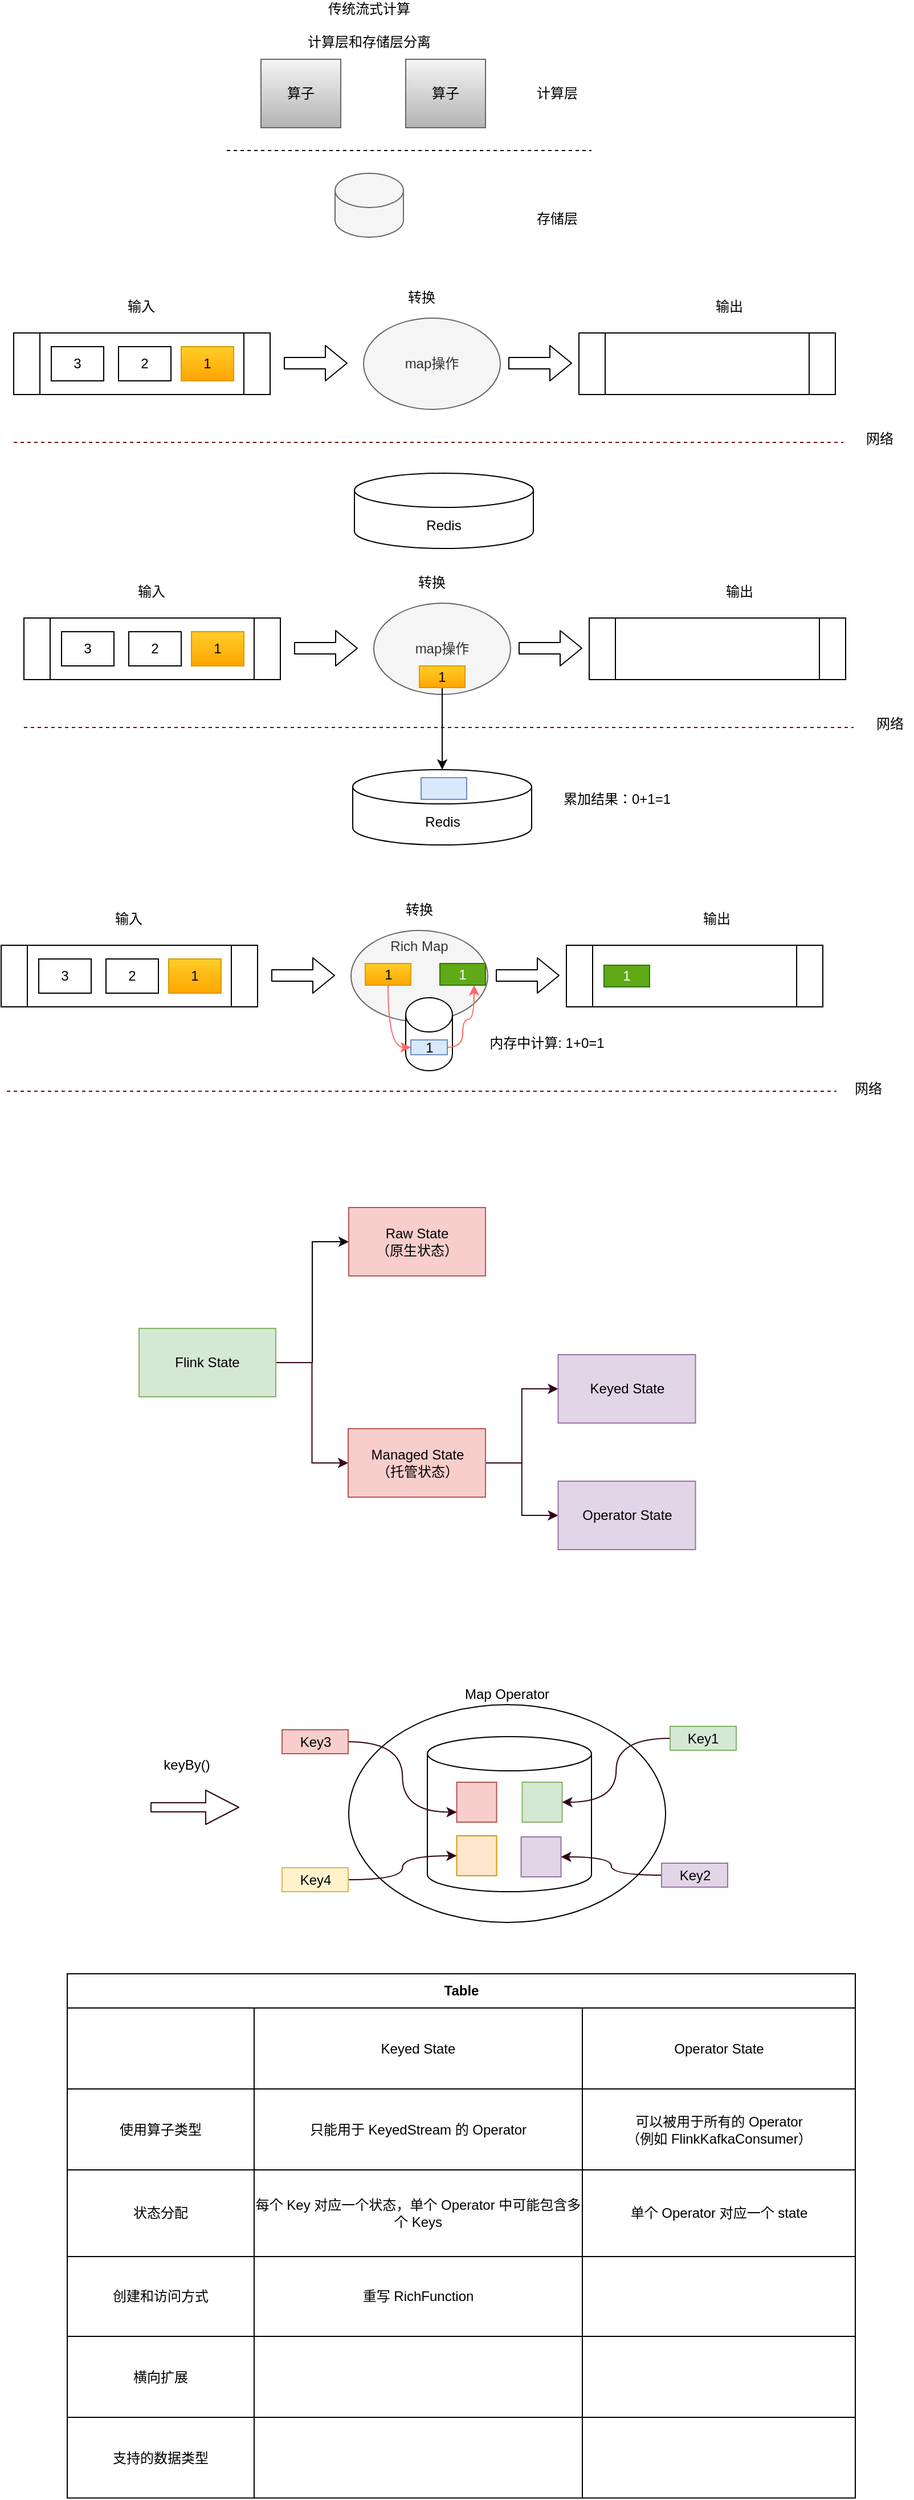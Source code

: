 <mxfile version="13.10.6" type="device"><diagram id="xsPTqBaeMnGZCbNs_Dvc" name="Page-1"><mxGraphModel dx="868" dy="450" grid="0" gridSize="10" guides="1" tooltips="1" connect="1" arrows="1" fold="1" page="1" pageScale="1" pageWidth="827" pageHeight="3000" background="none" math="0" shadow="0"><root><mxCell id="0"/><mxCell id="1" parent="0"/><mxCell id="jhI8JRF-9wazZyTWg4vh-1" value="" style="shape=cylinder3;whiteSpace=wrap;html=1;boundedLbl=1;backgroundOutline=1;size=15;fillColor=#f5f5f5;strokeColor=#666666;fontColor=#333333;" vertex="1" parent="1"><mxGeometry x="305" y="270" width="60" height="56" as="geometry"/></mxCell><mxCell id="jhI8JRF-9wazZyTWg4vh-2" value="" style="endArrow=none;html=1;dashed=1;" edge="1" parent="1"><mxGeometry width="50" height="50" relative="1" as="geometry"><mxPoint x="210" y="250" as="sourcePoint"/><mxPoint x="530" y="250" as="targetPoint"/></mxGeometry></mxCell><mxCell id="jhI8JRF-9wazZyTWg4vh-3" value="算子" style="rounded=0;whiteSpace=wrap;html=1;gradientColor=#b3b3b3;fillColor=#f5f5f5;strokeColor=#666666;" vertex="1" parent="1"><mxGeometry x="240" y="170" width="70" height="60" as="geometry"/></mxCell><mxCell id="jhI8JRF-9wazZyTWg4vh-4" value="算子" style="rounded=0;whiteSpace=wrap;html=1;gradientColor=#b3b3b3;fillColor=#f5f5f5;strokeColor=#666666;" vertex="1" parent="1"><mxGeometry x="367" y="170" width="70" height="60" as="geometry"/></mxCell><mxCell id="jhI8JRF-9wazZyTWg4vh-5" value="传统流式计算&lt;br&gt;&lt;br&gt;计算层和存储层分离" style="text;html=1;strokeColor=none;fillColor=none;align=center;verticalAlign=middle;whiteSpace=wrap;rounded=0;" vertex="1" parent="1"><mxGeometry x="280" y="130" width="110" height="20" as="geometry"/></mxCell><mxCell id="jhI8JRF-9wazZyTWg4vh-6" value="计算层" style="text;html=1;strokeColor=none;fillColor=none;align=center;verticalAlign=middle;whiteSpace=wrap;rounded=0;" vertex="1" parent="1"><mxGeometry x="480" y="190" width="40" height="20" as="geometry"/></mxCell><mxCell id="jhI8JRF-9wazZyTWg4vh-7" value="存储层" style="text;html=1;strokeColor=none;fillColor=none;align=center;verticalAlign=middle;whiteSpace=wrap;rounded=0;" vertex="1" parent="1"><mxGeometry x="480" y="300" width="40" height="20" as="geometry"/></mxCell><mxCell id="jhI8JRF-9wazZyTWg4vh-9" value="" style="shape=process;whiteSpace=wrap;html=1;backgroundOutline=1;" vertex="1" parent="1"><mxGeometry x="23" y="410" width="225" height="54" as="geometry"/></mxCell><mxCell id="jhI8JRF-9wazZyTWg4vh-10" value="3" style="rounded=0;whiteSpace=wrap;html=1;" vertex="1" parent="1"><mxGeometry x="56" y="422" width="46" height="30" as="geometry"/></mxCell><mxCell id="jhI8JRF-9wazZyTWg4vh-11" value="2" style="rounded=0;whiteSpace=wrap;html=1;" vertex="1" parent="1"><mxGeometry x="115" y="422" width="46" height="30" as="geometry"/></mxCell><mxCell id="jhI8JRF-9wazZyTWg4vh-12" value="1" style="rounded=0;whiteSpace=wrap;html=1;gradientColor=#ffa500;fillColor=#ffcd28;strokeColor=#d79b00;" vertex="1" parent="1"><mxGeometry x="170" y="422" width="46" height="30" as="geometry"/></mxCell><mxCell id="jhI8JRF-9wazZyTWg4vh-13" value="map操作" style="ellipse;whiteSpace=wrap;html=1;fillColor=#f5f5f5;strokeColor=#666666;fontColor=#333333;" vertex="1" parent="1"><mxGeometry x="330" y="397" width="120" height="80" as="geometry"/></mxCell><mxCell id="jhI8JRF-9wazZyTWg4vh-14" value="" style="shape=process;whiteSpace=wrap;html=1;backgroundOutline=1;" vertex="1" parent="1"><mxGeometry x="519" y="410" width="225" height="54" as="geometry"/></mxCell><mxCell id="jhI8JRF-9wazZyTWg4vh-15" value="" style="shape=flexArrow;endArrow=classic;html=1;" edge="1" parent="1"><mxGeometry width="50" height="50" relative="1" as="geometry"><mxPoint x="260" y="436.5" as="sourcePoint"/><mxPoint x="316" y="436.5" as="targetPoint"/></mxGeometry></mxCell><mxCell id="jhI8JRF-9wazZyTWg4vh-16" value="" style="shape=flexArrow;endArrow=classic;html=1;" edge="1" parent="1"><mxGeometry width="50" height="50" relative="1" as="geometry"><mxPoint x="457" y="436.5" as="sourcePoint"/><mxPoint x="513" y="436.5" as="targetPoint"/></mxGeometry></mxCell><mxCell id="jhI8JRF-9wazZyTWg4vh-17" value="Redis" style="shape=cylinder3;whiteSpace=wrap;html=1;boundedLbl=1;backgroundOutline=1;size=15;" vertex="1" parent="1"><mxGeometry x="322" y="533" width="157" height="66" as="geometry"/></mxCell><mxCell id="jhI8JRF-9wazZyTWg4vh-18" value="" style="endArrow=none;html=1;dashed=1;fillColor=#a20025;strokeColor=#6F0000;" edge="1" parent="1"><mxGeometry width="50" height="50" relative="1" as="geometry"><mxPoint x="23" y="506" as="sourcePoint"/><mxPoint x="751" y="506" as="targetPoint"/></mxGeometry></mxCell><mxCell id="jhI8JRF-9wazZyTWg4vh-19" value="输入" style="text;html=1;strokeColor=none;fillColor=none;align=center;verticalAlign=middle;whiteSpace=wrap;rounded=0;" vertex="1" parent="1"><mxGeometry x="115" y="377" width="40" height="20" as="geometry"/></mxCell><mxCell id="jhI8JRF-9wazZyTWg4vh-20" value="转换" style="text;html=1;strokeColor=none;fillColor=none;align=center;verticalAlign=middle;whiteSpace=wrap;rounded=0;" vertex="1" parent="1"><mxGeometry x="361" y="369" width="40" height="20" as="geometry"/></mxCell><mxCell id="jhI8JRF-9wazZyTWg4vh-21" value="输出" style="text;html=1;strokeColor=none;fillColor=none;align=center;verticalAlign=middle;whiteSpace=wrap;rounded=0;" vertex="1" parent="1"><mxGeometry x="631" y="377" width="40" height="20" as="geometry"/></mxCell><mxCell id="jhI8JRF-9wazZyTWg4vh-22" value="网络" style="text;html=1;strokeColor=none;fillColor=none;align=center;verticalAlign=middle;whiteSpace=wrap;rounded=0;" vertex="1" parent="1"><mxGeometry x="763" y="493" width="40" height="20" as="geometry"/></mxCell><mxCell id="jhI8JRF-9wazZyTWg4vh-23" value="" style="shape=process;whiteSpace=wrap;html=1;backgroundOutline=1;" vertex="1" parent="1"><mxGeometry x="32" y="660" width="225" height="54" as="geometry"/></mxCell><mxCell id="jhI8JRF-9wazZyTWg4vh-24" value="3" style="rounded=0;whiteSpace=wrap;html=1;" vertex="1" parent="1"><mxGeometry x="65" y="672" width="46" height="30" as="geometry"/></mxCell><mxCell id="jhI8JRF-9wazZyTWg4vh-25" value="2" style="rounded=0;whiteSpace=wrap;html=1;" vertex="1" parent="1"><mxGeometry x="124" y="672" width="46" height="30" as="geometry"/></mxCell><mxCell id="jhI8JRF-9wazZyTWg4vh-26" value="1" style="rounded=0;whiteSpace=wrap;html=1;gradientColor=#ffa500;fillColor=#ffcd28;strokeColor=#d79b00;" vertex="1" parent="1"><mxGeometry x="179" y="672" width="46" height="30" as="geometry"/></mxCell><mxCell id="jhI8JRF-9wazZyTWg4vh-27" value="map操作" style="ellipse;whiteSpace=wrap;html=1;fillColor=#f5f5f5;strokeColor=#666666;fontColor=#333333;" vertex="1" parent="1"><mxGeometry x="339" y="647" width="120" height="80" as="geometry"/></mxCell><mxCell id="jhI8JRF-9wazZyTWg4vh-28" value="" style="shape=process;whiteSpace=wrap;html=1;backgroundOutline=1;" vertex="1" parent="1"><mxGeometry x="528" y="660" width="225" height="54" as="geometry"/></mxCell><mxCell id="jhI8JRF-9wazZyTWg4vh-29" value="" style="shape=flexArrow;endArrow=classic;html=1;" edge="1" parent="1"><mxGeometry width="50" height="50" relative="1" as="geometry"><mxPoint x="269" y="686.5" as="sourcePoint"/><mxPoint x="325" y="686.5" as="targetPoint"/></mxGeometry></mxCell><mxCell id="jhI8JRF-9wazZyTWg4vh-30" value="" style="shape=flexArrow;endArrow=classic;html=1;" edge="1" parent="1"><mxGeometry width="50" height="50" relative="1" as="geometry"><mxPoint x="466" y="686.5" as="sourcePoint"/><mxPoint x="522" y="686.5" as="targetPoint"/></mxGeometry></mxCell><mxCell id="jhI8JRF-9wazZyTWg4vh-31" value="Redis" style="shape=cylinder3;whiteSpace=wrap;html=1;boundedLbl=1;backgroundOutline=1;size=15;" vertex="1" parent="1"><mxGeometry x="320.5" y="793" width="157" height="66" as="geometry"/></mxCell><mxCell id="jhI8JRF-9wazZyTWg4vh-32" value="" style="endArrow=none;html=1;dashed=1;fillColor=#a20025;strokeColor=#6F0000;" edge="1" parent="1"><mxGeometry width="50" height="50" relative="1" as="geometry"><mxPoint x="32" y="756" as="sourcePoint"/><mxPoint x="760" y="756" as="targetPoint"/></mxGeometry></mxCell><mxCell id="jhI8JRF-9wazZyTWg4vh-33" value="输入" style="text;html=1;strokeColor=none;fillColor=none;align=center;verticalAlign=middle;whiteSpace=wrap;rounded=0;" vertex="1" parent="1"><mxGeometry x="124" y="627" width="40" height="20" as="geometry"/></mxCell><mxCell id="jhI8JRF-9wazZyTWg4vh-34" value="转换" style="text;html=1;strokeColor=none;fillColor=none;align=center;verticalAlign=middle;whiteSpace=wrap;rounded=0;" vertex="1" parent="1"><mxGeometry x="370" y="619" width="40" height="20" as="geometry"/></mxCell><mxCell id="jhI8JRF-9wazZyTWg4vh-35" value="输出" style="text;html=1;strokeColor=none;fillColor=none;align=center;verticalAlign=middle;whiteSpace=wrap;rounded=0;" vertex="1" parent="1"><mxGeometry x="640" y="627" width="40" height="20" as="geometry"/></mxCell><mxCell id="jhI8JRF-9wazZyTWg4vh-36" value="网络" style="text;html=1;strokeColor=none;fillColor=none;align=center;verticalAlign=middle;whiteSpace=wrap;rounded=0;" vertex="1" parent="1"><mxGeometry x="772" y="743" width="40" height="20" as="geometry"/></mxCell><mxCell id="jhI8JRF-9wazZyTWg4vh-40" style="edgeStyle=orthogonalEdgeStyle;rounded=0;orthogonalLoop=1;jettySize=auto;html=1;" edge="1" parent="1" source="jhI8JRF-9wazZyTWg4vh-37" target="jhI8JRF-9wazZyTWg4vh-31"><mxGeometry relative="1" as="geometry"/></mxCell><mxCell id="jhI8JRF-9wazZyTWg4vh-37" value="1" style="rounded=0;whiteSpace=wrap;html=1;gradientColor=#ffa500;fillColor=#ffcd28;strokeColor=#d79b00;" vertex="1" parent="1"><mxGeometry x="379" y="702" width="40" height="19" as="geometry"/></mxCell><mxCell id="jhI8JRF-9wazZyTWg4vh-38" value="累加结果：0+1=1" style="text;html=1;strokeColor=none;fillColor=none;align=center;verticalAlign=middle;whiteSpace=wrap;rounded=0;" vertex="1" parent="1"><mxGeometry x="502" y="810" width="101" height="17" as="geometry"/></mxCell><mxCell id="jhI8JRF-9wazZyTWg4vh-41" value="" style="rounded=0;whiteSpace=wrap;html=1;fillColor=#dae8fc;strokeColor=#6c8ebf;" vertex="1" parent="1"><mxGeometry x="380.5" y="800" width="40" height="19" as="geometry"/></mxCell><mxCell id="jhI8JRF-9wazZyTWg4vh-42" value="" style="shape=process;whiteSpace=wrap;html=1;backgroundOutline=1;" vertex="1" parent="1"><mxGeometry x="12" y="947" width="225" height="54" as="geometry"/></mxCell><mxCell id="jhI8JRF-9wazZyTWg4vh-43" value="3" style="rounded=0;whiteSpace=wrap;html=1;" vertex="1" parent="1"><mxGeometry x="45" y="959" width="46" height="30" as="geometry"/></mxCell><mxCell id="jhI8JRF-9wazZyTWg4vh-44" value="2" style="rounded=0;whiteSpace=wrap;html=1;" vertex="1" parent="1"><mxGeometry x="104" y="959" width="46" height="30" as="geometry"/></mxCell><mxCell id="jhI8JRF-9wazZyTWg4vh-45" value="1" style="rounded=0;whiteSpace=wrap;html=1;gradientColor=#ffa500;fillColor=#ffcd28;strokeColor=#d79b00;" vertex="1" parent="1"><mxGeometry x="159" y="959" width="46" height="30" as="geometry"/></mxCell><mxCell id="jhI8JRF-9wazZyTWg4vh-46" value="Rich Map" style="ellipse;whiteSpace=wrap;html=1;fillColor=#f5f5f5;strokeColor=#666666;fontColor=#333333;verticalAlign=top;" vertex="1" parent="1"><mxGeometry x="319" y="934" width="120" height="80" as="geometry"/></mxCell><mxCell id="jhI8JRF-9wazZyTWg4vh-47" value="" style="shape=process;whiteSpace=wrap;html=1;backgroundOutline=1;" vertex="1" parent="1"><mxGeometry x="508" y="947" width="225" height="54" as="geometry"/></mxCell><mxCell id="jhI8JRF-9wazZyTWg4vh-48" value="" style="shape=flexArrow;endArrow=classic;html=1;" edge="1" parent="1"><mxGeometry width="50" height="50" relative="1" as="geometry"><mxPoint x="249" y="973.5" as="sourcePoint"/><mxPoint x="305" y="973.5" as="targetPoint"/></mxGeometry></mxCell><mxCell id="jhI8JRF-9wazZyTWg4vh-49" value="" style="shape=flexArrow;endArrow=classic;html=1;" edge="1" parent="1"><mxGeometry width="50" height="50" relative="1" as="geometry"><mxPoint x="446" y="973.5" as="sourcePoint"/><mxPoint x="502" y="973.5" as="targetPoint"/></mxGeometry></mxCell><mxCell id="jhI8JRF-9wazZyTWg4vh-50" value="" style="shape=cylinder3;whiteSpace=wrap;html=1;boundedLbl=1;backgroundOutline=1;size=15;" vertex="1" parent="1"><mxGeometry x="367" y="993" width="41" height="64" as="geometry"/></mxCell><mxCell id="jhI8JRF-9wazZyTWg4vh-51" value="" style="endArrow=none;html=1;dashed=1;fillColor=#a20025;strokeColor=#6F0000;" edge="1" parent="1"><mxGeometry width="50" height="50" relative="1" as="geometry"><mxPoint x="17" y="1075" as="sourcePoint"/><mxPoint x="745" y="1075" as="targetPoint"/></mxGeometry></mxCell><mxCell id="jhI8JRF-9wazZyTWg4vh-52" value="输入" style="text;html=1;strokeColor=none;fillColor=none;align=center;verticalAlign=middle;whiteSpace=wrap;rounded=0;" vertex="1" parent="1"><mxGeometry x="104" y="914" width="40" height="20" as="geometry"/></mxCell><mxCell id="jhI8JRF-9wazZyTWg4vh-53" value="转换" style="text;html=1;strokeColor=none;fillColor=none;align=center;verticalAlign=middle;whiteSpace=wrap;rounded=0;" vertex="1" parent="1"><mxGeometry x="359" y="906" width="40" height="20" as="geometry"/></mxCell><mxCell id="jhI8JRF-9wazZyTWg4vh-54" value="输出" style="text;html=1;strokeColor=none;fillColor=none;align=center;verticalAlign=middle;whiteSpace=wrap;rounded=0;" vertex="1" parent="1"><mxGeometry x="620" y="914" width="40" height="20" as="geometry"/></mxCell><mxCell id="jhI8JRF-9wazZyTWg4vh-55" value="网络" style="text;html=1;strokeColor=none;fillColor=none;align=center;verticalAlign=middle;whiteSpace=wrap;rounded=0;" vertex="1" parent="1"><mxGeometry x="753" y="1063" width="40" height="20" as="geometry"/></mxCell><mxCell id="jhI8JRF-9wazZyTWg4vh-65" style="edgeStyle=orthogonalEdgeStyle;rounded=0;orthogonalLoop=1;jettySize=auto;html=1;entryX=0;entryY=0.5;entryDx=0;entryDy=0;strokeColor=#FF6666;curved=1;" edge="1" parent="1" source="jhI8JRF-9wazZyTWg4vh-57" target="jhI8JRF-9wazZyTWg4vh-60"><mxGeometry relative="1" as="geometry"/></mxCell><mxCell id="jhI8JRF-9wazZyTWg4vh-57" value="1" style="rounded=0;whiteSpace=wrap;html=1;gradientColor=#ffa500;fillColor=#ffcd28;strokeColor=#d79b00;" vertex="1" parent="1"><mxGeometry x="331.5" y="963" width="40" height="19" as="geometry"/></mxCell><mxCell id="jhI8JRF-9wazZyTWg4vh-69" style="edgeStyle=orthogonalEdgeStyle;rounded=0;orthogonalLoop=1;jettySize=auto;html=1;entryX=0.75;entryY=1;entryDx=0;entryDy=0;strokeColor=#FF6666;curved=1;" edge="1" parent="1" source="jhI8JRF-9wazZyTWg4vh-60" target="jhI8JRF-9wazZyTWg4vh-66"><mxGeometry relative="1" as="geometry"><Array as="points"><mxPoint x="417" y="1037"/><mxPoint x="417" y="1012"/><mxPoint x="427" y="1012"/></Array></mxGeometry></mxCell><mxCell id="jhI8JRF-9wazZyTWg4vh-60" value="1" style="rounded=0;whiteSpace=wrap;html=1;fillColor=#dae8fc;strokeColor=#6c8ebf;" vertex="1" parent="1"><mxGeometry x="371.5" y="1030" width="32" height="13" as="geometry"/></mxCell><mxCell id="jhI8JRF-9wazZyTWg4vh-66" value="1" style="rounded=0;whiteSpace=wrap;html=1;fillColor=#60a917;strokeColor=#2D7600;fontColor=#ffffff;" vertex="1" parent="1"><mxGeometry x="397" y="963" width="40" height="19" as="geometry"/></mxCell><mxCell id="jhI8JRF-9wazZyTWg4vh-70" value="内存中计算: 1+0=1" style="text;html=1;strokeColor=none;fillColor=none;align=center;verticalAlign=middle;whiteSpace=wrap;rounded=0;" vertex="1" parent="1"><mxGeometry x="434" y="1020" width="114" height="26" as="geometry"/></mxCell><mxCell id="jhI8JRF-9wazZyTWg4vh-71" value="1" style="rounded=0;whiteSpace=wrap;html=1;fillColor=#60a917;strokeColor=#2D7600;fontColor=#ffffff;" vertex="1" parent="1"><mxGeometry x="541" y="964.5" width="40" height="19" as="geometry"/></mxCell><mxCell id="jhI8JRF-9wazZyTWg4vh-77" style="edgeStyle=orthogonalEdgeStyle;rounded=0;orthogonalLoop=1;jettySize=auto;html=1;entryX=0;entryY=0.5;entryDx=0;entryDy=0;" edge="1" parent="1" source="jhI8JRF-9wazZyTWg4vh-74" target="jhI8JRF-9wazZyTWg4vh-75"><mxGeometry relative="1" as="geometry"/></mxCell><mxCell id="jhI8JRF-9wazZyTWg4vh-78" style="edgeStyle=orthogonalEdgeStyle;rounded=0;orthogonalLoop=1;jettySize=auto;html=1;entryX=0;entryY=0.5;entryDx=0;entryDy=0;strokeColor=#33001A;" edge="1" parent="1" source="jhI8JRF-9wazZyTWg4vh-74" target="jhI8JRF-9wazZyTWg4vh-76"><mxGeometry relative="1" as="geometry"/></mxCell><mxCell id="jhI8JRF-9wazZyTWg4vh-74" value="Flink State" style="rounded=0;whiteSpace=wrap;html=1;fillColor=#d5e8d4;strokeColor=#82b366;" vertex="1" parent="1"><mxGeometry x="133" y="1283" width="120" height="60" as="geometry"/></mxCell><mxCell id="jhI8JRF-9wazZyTWg4vh-75" value="Raw State&lt;br&gt;（原生状态）" style="rounded=0;whiteSpace=wrap;html=1;fillColor=#f8cecc;strokeColor=#b85450;" vertex="1" parent="1"><mxGeometry x="317" y="1177" width="120" height="60" as="geometry"/></mxCell><mxCell id="jhI8JRF-9wazZyTWg4vh-81" style="edgeStyle=orthogonalEdgeStyle;rounded=0;orthogonalLoop=1;jettySize=auto;html=1;entryX=0;entryY=0.5;entryDx=0;entryDy=0;strokeColor=#33001A;" edge="1" parent="1" source="jhI8JRF-9wazZyTWg4vh-76" target="jhI8JRF-9wazZyTWg4vh-79"><mxGeometry relative="1" as="geometry"/></mxCell><mxCell id="jhI8JRF-9wazZyTWg4vh-82" style="edgeStyle=orthogonalEdgeStyle;rounded=0;orthogonalLoop=1;jettySize=auto;html=1;strokeColor=#33001A;" edge="1" parent="1" source="jhI8JRF-9wazZyTWg4vh-76" target="jhI8JRF-9wazZyTWg4vh-80"><mxGeometry relative="1" as="geometry"/></mxCell><mxCell id="jhI8JRF-9wazZyTWg4vh-76" value="Managed State&lt;br&gt;（托管状态）" style="rounded=0;whiteSpace=wrap;html=1;fillColor=#f8cecc;strokeColor=#b85450;" vertex="1" parent="1"><mxGeometry x="316.5" y="1371" width="120.5" height="60" as="geometry"/></mxCell><mxCell id="jhI8JRF-9wazZyTWg4vh-79" value="Keyed State" style="rounded=0;whiteSpace=wrap;html=1;fillColor=#e1d5e7;strokeColor=#9673a6;" vertex="1" parent="1"><mxGeometry x="500.75" y="1306" width="120.5" height="60" as="geometry"/></mxCell><mxCell id="jhI8JRF-9wazZyTWg4vh-80" value="Operator State" style="rounded=0;whiteSpace=wrap;html=1;fillColor=#e1d5e7;strokeColor=#9673a6;" vertex="1" parent="1"><mxGeometry x="500.75" y="1417" width="120.5" height="60" as="geometry"/></mxCell><mxCell id="jhI8JRF-9wazZyTWg4vh-83" value="Map Operator" style="ellipse;whiteSpace=wrap;html=1;labelPosition=center;verticalLabelPosition=top;align=center;verticalAlign=bottom;" vertex="1" parent="1"><mxGeometry x="317" y="1613" width="278" height="191" as="geometry"/></mxCell><mxCell id="jhI8JRF-9wazZyTWg4vh-84" value="" style="shape=cylinder3;whiteSpace=wrap;html=1;boundedLbl=1;backgroundOutline=1;size=15;" vertex="1" parent="1"><mxGeometry x="386" y="1641" width="144" height="136" as="geometry"/></mxCell><mxCell id="jhI8JRF-9wazZyTWg4vh-85" value="" style="rounded=0;whiteSpace=wrap;html=1;fillColor=#f8cecc;strokeColor=#b85450;" vertex="1" parent="1"><mxGeometry x="411.75" y="1681" width="35" height="35" as="geometry"/></mxCell><mxCell id="jhI8JRF-9wazZyTWg4vh-86" value="" style="rounded=0;whiteSpace=wrap;html=1;fillColor=#d5e8d4;strokeColor=#82b366;" vertex="1" parent="1"><mxGeometry x="469.25" y="1681" width="35" height="35" as="geometry"/></mxCell><mxCell id="jhI8JRF-9wazZyTWg4vh-87" value="" style="rounded=0;whiteSpace=wrap;html=1;fillColor=#ffe6cc;strokeColor=#d79b00;" vertex="1" parent="1"><mxGeometry x="411.75" y="1728" width="35" height="35" as="geometry"/></mxCell><mxCell id="jhI8JRF-9wazZyTWg4vh-88" value="" style="rounded=0;whiteSpace=wrap;html=1;fillColor=#e1d5e7;strokeColor=#9673a6;" vertex="1" parent="1"><mxGeometry x="468.25" y="1729" width="35" height="35" as="geometry"/></mxCell><mxCell id="jhI8JRF-9wazZyTWg4vh-90" style="edgeStyle=orthogonalEdgeStyle;rounded=0;orthogonalLoop=1;jettySize=auto;html=1;entryX=1;entryY=0.5;entryDx=0;entryDy=0;strokeColor=#33001A;curved=1;" edge="1" parent="1" source="jhI8JRF-9wazZyTWg4vh-89" target="jhI8JRF-9wazZyTWg4vh-86"><mxGeometry relative="1" as="geometry"/></mxCell><mxCell id="jhI8JRF-9wazZyTWg4vh-89" value="Key1" style="rounded=0;whiteSpace=wrap;html=1;fillColor=#d5e8d4;strokeColor=#82b366;" vertex="1" parent="1"><mxGeometry x="599" y="1632" width="58" height="21" as="geometry"/></mxCell><mxCell id="jhI8JRF-9wazZyTWg4vh-92" style="edgeStyle=orthogonalEdgeStyle;curved=1;rounded=0;orthogonalLoop=1;jettySize=auto;html=1;strokeColor=#33001A;" edge="1" parent="1" source="jhI8JRF-9wazZyTWg4vh-91" target="jhI8JRF-9wazZyTWg4vh-88"><mxGeometry relative="1" as="geometry"/></mxCell><mxCell id="jhI8JRF-9wazZyTWg4vh-91" value="Key2" style="rounded=0;whiteSpace=wrap;html=1;fillColor=#e1d5e7;strokeColor=#9673a6;" vertex="1" parent="1"><mxGeometry x="591.5" y="1752" width="58" height="21" as="geometry"/></mxCell><mxCell id="jhI8JRF-9wazZyTWg4vh-94" style="edgeStyle=orthogonalEdgeStyle;curved=1;rounded=0;orthogonalLoop=1;jettySize=auto;html=1;entryX=0;entryY=0.75;entryDx=0;entryDy=0;strokeColor=#33001A;" edge="1" parent="1" source="jhI8JRF-9wazZyTWg4vh-93" target="jhI8JRF-9wazZyTWg4vh-85"><mxGeometry relative="1" as="geometry"/></mxCell><mxCell id="jhI8JRF-9wazZyTWg4vh-93" value="Key3" style="rounded=0;whiteSpace=wrap;html=1;fillColor=#f8cecc;strokeColor=#b85450;" vertex="1" parent="1"><mxGeometry x="258.5" y="1635" width="58" height="21" as="geometry"/></mxCell><mxCell id="jhI8JRF-9wazZyTWg4vh-96" style="edgeStyle=orthogonalEdgeStyle;curved=1;rounded=0;orthogonalLoop=1;jettySize=auto;html=1;strokeColor=#33001A;" edge="1" parent="1" source="jhI8JRF-9wazZyTWg4vh-95" target="jhI8JRF-9wazZyTWg4vh-87"><mxGeometry relative="1" as="geometry"/></mxCell><mxCell id="jhI8JRF-9wazZyTWg4vh-95" value="Key4" style="rounded=0;whiteSpace=wrap;html=1;fillColor=#fff2cc;strokeColor=#d6b656;" vertex="1" parent="1"><mxGeometry x="258.5" y="1756" width="58" height="21" as="geometry"/></mxCell><mxCell id="jhI8JRF-9wazZyTWg4vh-97" value="" style="shape=flexArrow;endArrow=classic;html=1;strokeColor=#33001A;width=8;endSize=9.33;endWidth=21;" edge="1" parent="1"><mxGeometry width="50" height="50" relative="1" as="geometry"><mxPoint x="143" y="1703" as="sourcePoint"/><mxPoint x="221" y="1703" as="targetPoint"/></mxGeometry></mxCell><mxCell id="jhI8JRF-9wazZyTWg4vh-98" value="keyBy()" style="text;html=1;strokeColor=none;fillColor=none;align=center;verticalAlign=middle;whiteSpace=wrap;rounded=0;" vertex="1" parent="1"><mxGeometry x="155" y="1656" width="40" height="20" as="geometry"/></mxCell><mxCell id="jhI8JRF-9wazZyTWg4vh-100" value="Table" style="shape=table;html=1;whiteSpace=wrap;startSize=30;container=1;collapsible=0;childLayout=tableLayout;fontStyle=1;align=center;" vertex="1" parent="1"><mxGeometry x="70" y="1849" width="691.5" height="459.75" as="geometry"/></mxCell><mxCell id="jhI8JRF-9wazZyTWg4vh-101" value="" style="shape=partialRectangle;html=1;whiteSpace=wrap;collapsible=0;dropTarget=0;pointerEvents=0;fillColor=none;top=0;left=0;bottom=0;right=0;points=[[0,0.5],[1,0.5]];portConstraint=eastwest;" vertex="1" parent="jhI8JRF-9wazZyTWg4vh-100"><mxGeometry y="30" width="691.5" height="71" as="geometry"/></mxCell><mxCell id="jhI8JRF-9wazZyTWg4vh-102" value="" style="shape=partialRectangle;html=1;whiteSpace=wrap;connectable=0;fillColor=none;top=0;left=0;bottom=0;right=0;overflow=hidden;" vertex="1" parent="jhI8JRF-9wazZyTWg4vh-101"><mxGeometry width="164" height="71" as="geometry"/></mxCell><mxCell id="jhI8JRF-9wazZyTWg4vh-103" value="Keyed State" style="shape=partialRectangle;html=1;whiteSpace=wrap;connectable=0;fillColor=none;top=0;left=0;bottom=0;right=0;overflow=hidden;" vertex="1" parent="jhI8JRF-9wazZyTWg4vh-101"><mxGeometry x="164" width="288" height="71" as="geometry"/></mxCell><mxCell id="jhI8JRF-9wazZyTWg4vh-104" value="Operator State" style="shape=partialRectangle;html=1;whiteSpace=wrap;connectable=0;fillColor=none;top=0;left=0;bottom=0;right=0;overflow=hidden;" vertex="1" parent="jhI8JRF-9wazZyTWg4vh-101"><mxGeometry x="452" width="240" height="71" as="geometry"/></mxCell><mxCell id="jhI8JRF-9wazZyTWg4vh-122" style="shape=partialRectangle;html=1;whiteSpace=wrap;collapsible=0;dropTarget=0;pointerEvents=0;fillColor=none;top=0;left=0;bottom=0;right=0;points=[[0,0.5],[1,0.5]];portConstraint=eastwest;" vertex="1" parent="jhI8JRF-9wazZyTWg4vh-100"><mxGeometry y="101" width="691.5" height="71" as="geometry"/></mxCell><mxCell id="jhI8JRF-9wazZyTWg4vh-123" value="使用算子类型" style="shape=partialRectangle;html=1;whiteSpace=wrap;connectable=0;fillColor=none;top=0;left=0;bottom=0;right=0;overflow=hidden;" vertex="1" parent="jhI8JRF-9wazZyTWg4vh-122"><mxGeometry width="164" height="71" as="geometry"/></mxCell><mxCell id="jhI8JRF-9wazZyTWg4vh-124" value="只能用于 KeyedStream 的 Operator" style="shape=partialRectangle;html=1;whiteSpace=wrap;connectable=0;fillColor=none;top=0;left=0;bottom=0;right=0;overflow=hidden;" vertex="1" parent="jhI8JRF-9wazZyTWg4vh-122"><mxGeometry x="164" width="288" height="71" as="geometry"/></mxCell><mxCell id="jhI8JRF-9wazZyTWg4vh-125" value="可以被用于所有的 Operator&lt;br&gt;（例如 FlinkKafkaConsumer）" style="shape=partialRectangle;html=1;whiteSpace=wrap;connectable=0;fillColor=none;top=0;left=0;bottom=0;right=0;overflow=hidden;" vertex="1" parent="jhI8JRF-9wazZyTWg4vh-122"><mxGeometry x="452" width="240" height="71" as="geometry"/></mxCell><mxCell id="jhI8JRF-9wazZyTWg4vh-113" value="" style="shape=partialRectangle;html=1;whiteSpace=wrap;collapsible=0;dropTarget=0;pointerEvents=0;fillColor=none;top=0;left=0;bottom=0;right=0;points=[[0,0.5],[1,0.5]];portConstraint=eastwest;" vertex="1" parent="jhI8JRF-9wazZyTWg4vh-100"><mxGeometry y="172" width="691.5" height="76" as="geometry"/></mxCell><mxCell id="jhI8JRF-9wazZyTWg4vh-114" value="状态分配" style="shape=partialRectangle;html=1;whiteSpace=wrap;connectable=0;fillColor=none;top=0;left=0;bottom=0;right=0;overflow=hidden;" vertex="1" parent="jhI8JRF-9wazZyTWg4vh-113"><mxGeometry width="164" height="76" as="geometry"/></mxCell><mxCell id="jhI8JRF-9wazZyTWg4vh-115" value="每个 Key 对应一个状态，单个 Operator 中可能包含多个 Keys" style="shape=partialRectangle;html=1;whiteSpace=wrap;connectable=0;fillColor=none;top=0;left=0;bottom=0;right=0;overflow=hidden;" vertex="1" parent="jhI8JRF-9wazZyTWg4vh-113"><mxGeometry x="164" width="288" height="76" as="geometry"/></mxCell><mxCell id="jhI8JRF-9wazZyTWg4vh-116" value="单个 Operator 对应一个 state" style="shape=partialRectangle;html=1;whiteSpace=wrap;connectable=0;fillColor=none;top=0;left=0;bottom=0;right=0;overflow=hidden;" vertex="1" parent="jhI8JRF-9wazZyTWg4vh-113"><mxGeometry x="452" width="240" height="76" as="geometry"/></mxCell><mxCell id="jhI8JRF-9wazZyTWg4vh-105" value="" style="shape=partialRectangle;html=1;whiteSpace=wrap;collapsible=0;dropTarget=0;pointerEvents=0;fillColor=none;top=0;left=0;bottom=0;right=0;points=[[0,0.5],[1,0.5]];portConstraint=eastwest;" vertex="1" parent="jhI8JRF-9wazZyTWg4vh-100"><mxGeometry y="248" width="691.5" height="70" as="geometry"/></mxCell><mxCell id="jhI8JRF-9wazZyTWg4vh-106" value="创建和访问方式" style="shape=partialRectangle;html=1;whiteSpace=wrap;connectable=0;fillColor=none;top=0;left=0;bottom=0;right=0;overflow=hidden;" vertex="1" parent="jhI8JRF-9wazZyTWg4vh-105"><mxGeometry width="164" height="70" as="geometry"/></mxCell><mxCell id="jhI8JRF-9wazZyTWg4vh-107" value="重写 RichFunction" style="shape=partialRectangle;html=1;whiteSpace=wrap;connectable=0;fillColor=none;top=0;left=0;bottom=0;right=0;overflow=hidden;" vertex="1" parent="jhI8JRF-9wazZyTWg4vh-105"><mxGeometry x="164" width="288" height="70" as="geometry"/></mxCell><mxCell id="jhI8JRF-9wazZyTWg4vh-108" value="" style="shape=partialRectangle;html=1;whiteSpace=wrap;connectable=0;fillColor=none;top=0;left=0;bottom=0;right=0;overflow=hidden;" vertex="1" parent="jhI8JRF-9wazZyTWg4vh-105"><mxGeometry x="452" width="240" height="70" as="geometry"/></mxCell><mxCell id="jhI8JRF-9wazZyTWg4vh-109" value="" style="shape=partialRectangle;html=1;whiteSpace=wrap;collapsible=0;dropTarget=0;pointerEvents=0;fillColor=none;top=0;left=0;bottom=0;right=0;points=[[0,0.5],[1,0.5]];portConstraint=eastwest;" vertex="1" parent="jhI8JRF-9wazZyTWg4vh-100"><mxGeometry y="318" width="691.5" height="71" as="geometry"/></mxCell><mxCell id="jhI8JRF-9wazZyTWg4vh-110" value="横向扩展" style="shape=partialRectangle;html=1;whiteSpace=wrap;connectable=0;fillColor=none;top=0;left=0;bottom=0;right=0;overflow=hidden;" vertex="1" parent="jhI8JRF-9wazZyTWg4vh-109"><mxGeometry width="164" height="71" as="geometry"/></mxCell><mxCell id="jhI8JRF-9wazZyTWg4vh-111" value="" style="shape=partialRectangle;html=1;whiteSpace=wrap;connectable=0;fillColor=none;top=0;left=0;bottom=0;right=0;overflow=hidden;" vertex="1" parent="jhI8JRF-9wazZyTWg4vh-109"><mxGeometry x="164" width="288" height="71" as="geometry"/></mxCell><mxCell id="jhI8JRF-9wazZyTWg4vh-112" value="" style="shape=partialRectangle;html=1;whiteSpace=wrap;connectable=0;fillColor=none;top=0;left=0;bottom=0;right=0;overflow=hidden;" vertex="1" parent="jhI8JRF-9wazZyTWg4vh-109"><mxGeometry x="452" width="240" height="71" as="geometry"/></mxCell><mxCell id="jhI8JRF-9wazZyTWg4vh-136" value="" style="shape=partialRectangle;html=1;whiteSpace=wrap;collapsible=0;dropTarget=0;pointerEvents=0;fillColor=none;top=0;left=0;bottom=0;right=0;points=[[0,0.5],[1,0.5]];portConstraint=eastwest;" vertex="1" parent="jhI8JRF-9wazZyTWg4vh-100"><mxGeometry y="389" width="691.5" height="71" as="geometry"/></mxCell><mxCell id="jhI8JRF-9wazZyTWg4vh-137" value="支持的数据类型" style="shape=partialRectangle;html=1;whiteSpace=wrap;connectable=0;fillColor=none;top=0;left=0;bottom=0;right=0;overflow=hidden;" vertex="1" parent="jhI8JRF-9wazZyTWg4vh-136"><mxGeometry width="164" height="71" as="geometry"/></mxCell><mxCell id="jhI8JRF-9wazZyTWg4vh-138" value="" style="shape=partialRectangle;html=1;whiteSpace=wrap;connectable=0;fillColor=none;top=0;left=0;bottom=0;right=0;overflow=hidden;" vertex="1" parent="jhI8JRF-9wazZyTWg4vh-136"><mxGeometry x="164" width="288" height="71" as="geometry"/></mxCell><mxCell id="jhI8JRF-9wazZyTWg4vh-139" value="" style="shape=partialRectangle;html=1;whiteSpace=wrap;connectable=0;fillColor=none;top=0;left=0;bottom=0;right=0;overflow=hidden;" vertex="1" parent="jhI8JRF-9wazZyTWg4vh-136"><mxGeometry x="452" width="240" height="71" as="geometry"/></mxCell></root></mxGraphModel></diagram></mxfile>